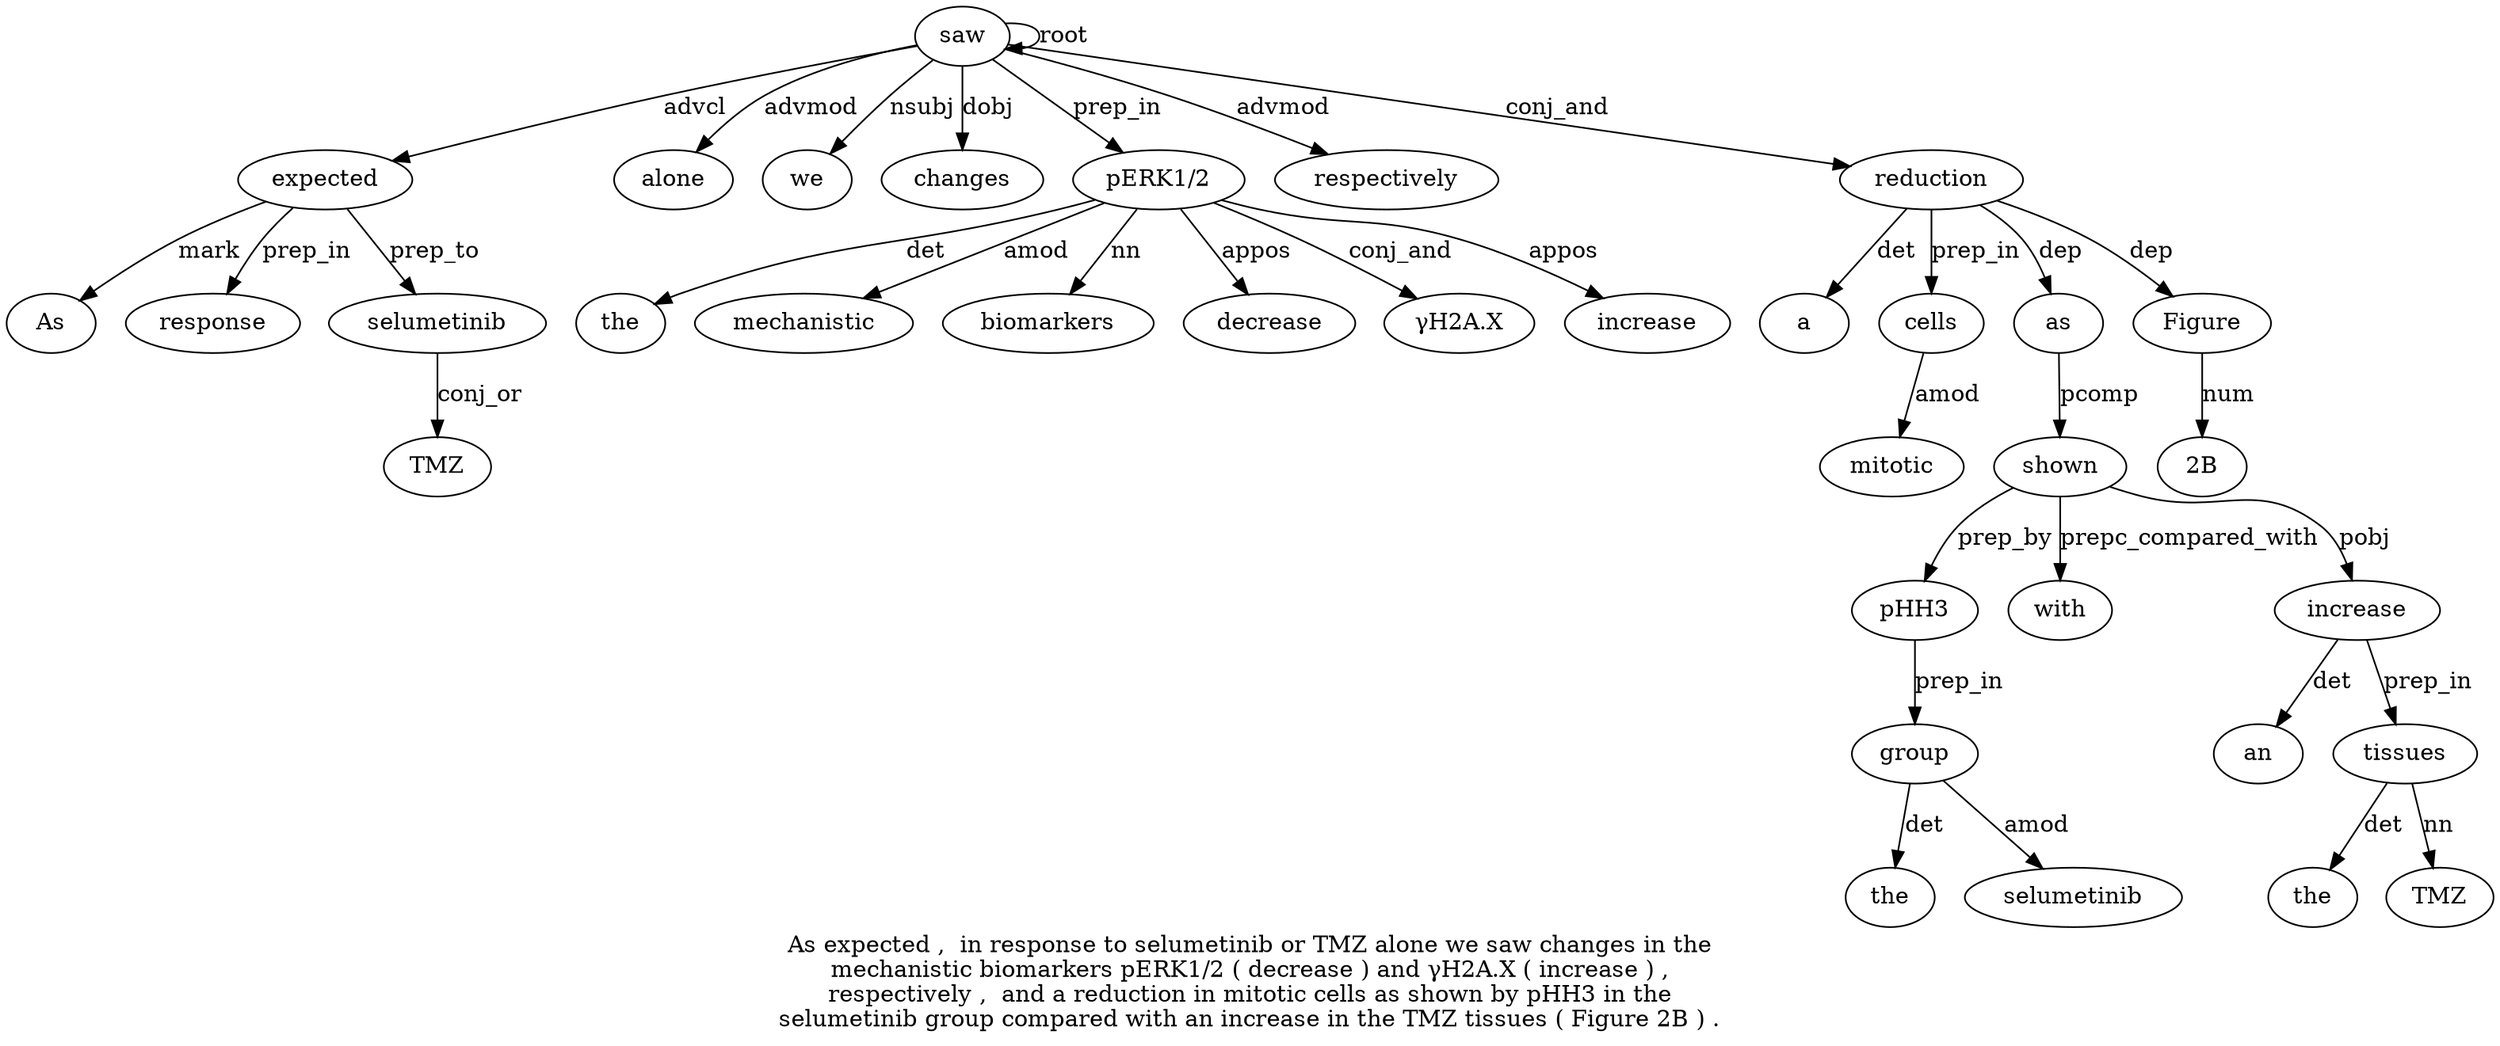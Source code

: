 digraph "As expected ,  in response to selumetinib or TMZ alone we saw changes in the mechanistic biomarkers pERK1/2 ( decrease ) and γH2A.X ( increase ) ,  respectively ,  and a reduction in mitotic cells as shown by pHH3 in the selumetinib group compared with an increase in the TMZ tissues ( Figure 2B ) ." {
label="As expected ,  in response to selumetinib or TMZ alone we saw changes in the
mechanistic biomarkers pERK1/2 ( decrease ) and γH2A.X ( increase ) ,
respectively ,  and a reduction in mitotic cells as shown by pHH3 in the
selumetinib group compared with an increase in the TMZ tissues ( Figure 2B ) .";
expected2 [style=filled, fillcolor=white, label=expected];
As1 [style=filled, fillcolor=white, label=As];
expected2 -> As1  [label=mark];
saw12 [style=filled, fillcolor=white, label=saw];
saw12 -> expected2  [label=advcl];
response5 [style=filled, fillcolor=white, label=response];
expected2 -> response5  [label=prep_in];
selumetinib7 [style=filled, fillcolor=white, label=selumetinib];
expected2 -> selumetinib7  [label=prep_to];
TMZ9 [style=filled, fillcolor=white, label=TMZ];
selumetinib7 -> TMZ9  [label=conj_or];
alone10 [style=filled, fillcolor=white, label=alone];
saw12 -> alone10  [label=advmod];
we11 [style=filled, fillcolor=white, label=we];
saw12 -> we11  [label=nsubj];
saw12 -> saw12  [label=root];
changes13 [style=filled, fillcolor=white, label=changes];
saw12 -> changes13  [label=dobj];
"pERK1/218" [style=filled, fillcolor=white, label="pERK1/2"];
the15 [style=filled, fillcolor=white, label=the];
"pERK1/218" -> the15  [label=det];
mechanistic16 [style=filled, fillcolor=white, label=mechanistic];
"pERK1/218" -> mechanistic16  [label=amod];
biomarkers17 [style=filled, fillcolor=white, label=biomarkers];
"pERK1/218" -> biomarkers17  [label=nn];
saw12 -> "pERK1/218"  [label=prep_in];
decrease20 [style=filled, fillcolor=white, label=decrease];
"pERK1/218" -> decrease20  [label=appos];
"γH2A.X23" [style=filled, fillcolor=white, label="γH2A.X"];
"pERK1/218" -> "γH2A.X23"  [label=conj_and];
increase25 [style=filled, fillcolor=white, label=increase];
"pERK1/218" -> increase25  [label=appos];
respectively28 [style=filled, fillcolor=white, label=respectively];
saw12 -> respectively28  [label=advmod];
reduction32 [style=filled, fillcolor=white, label=reduction];
a31 [style=filled, fillcolor=white, label=a];
reduction32 -> a31  [label=det];
saw12 -> reduction32  [label=conj_and];
cells35 [style=filled, fillcolor=white, label=cells];
mitotic34 [style=filled, fillcolor=white, label=mitotic];
cells35 -> mitotic34  [label=amod];
reduction32 -> cells35  [label=prep_in];
as36 [style=filled, fillcolor=white, label=as];
reduction32 -> as36  [label=dep];
shown37 [style=filled, fillcolor=white, label=shown];
as36 -> shown37  [label=pcomp];
pHH339 [style=filled, fillcolor=white, label=pHH3];
shown37 -> pHH339  [label=prep_by];
group43 [style=filled, fillcolor=white, label=group];
the41 [style=filled, fillcolor=white, label=the];
group43 -> the41  [label=det];
selumetinib42 [style=filled, fillcolor=white, label=selumetinib];
group43 -> selumetinib42  [label=amod];
pHH339 -> group43  [label=prep_in];
with45 [style=filled, fillcolor=white, label=with];
shown37 -> with45  [label=prepc_compared_with];
increase47 [style=filled, fillcolor=white, label=increase];
an46 [style=filled, fillcolor=white, label=an];
increase47 -> an46  [label=det];
shown37 -> increase47  [label=pobj];
tissues51 [style=filled, fillcolor=white, label=tissues];
the49 [style=filled, fillcolor=white, label=the];
tissues51 -> the49  [label=det];
TMZ50 [style=filled, fillcolor=white, label=TMZ];
tissues51 -> TMZ50  [label=nn];
increase47 -> tissues51  [label=prep_in];
Figure53 [style=filled, fillcolor=white, label=Figure];
reduction32 -> Figure53  [label=dep];
"2B54" [style=filled, fillcolor=white, label="2B"];
Figure53 -> "2B54"  [label=num];
}
